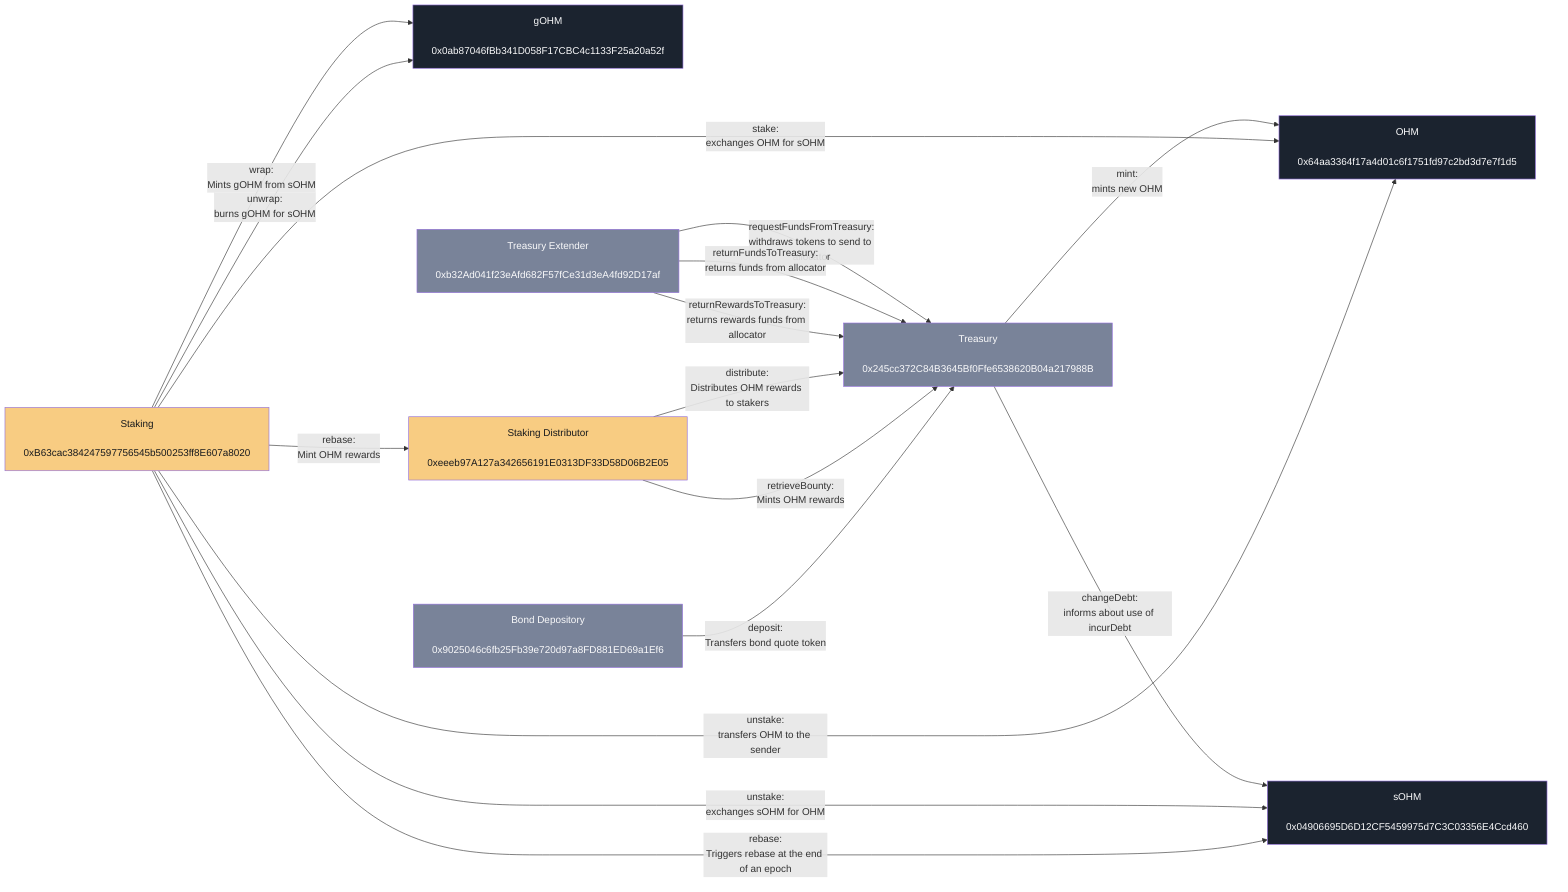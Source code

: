 flowchart LR
%%{init:{'flowchart':{'nodeSpacing': 200}}}%%
%% TODO it would be nice to extract the contract addresses into variables (if supported)
%% Nodes
    Staking[Staking<br><br>0xB63cac384247597756545b500253ff8E607a8020]:::gold
    OHM[OHM<br><br>0x64aa3364f17a4d01c6f1751fd97c2bd3d7e7f1d5]:::dark
    sOHM[sOHM<br><br>0x04906695D6D12CF5459975d7C3C03356E4Ccd460]:::dark
    gOHM[gOHM<br><br>0x0ab87046fBb341D058F17CBC4c1133F25a20a52f]:::dark
    StakingDistributor[Staking Distributor<br><br>0xeeeb97A127a342656191E0313DF33D58D06B2E05]:::gold
    BondDepository[Bond Depository<br><br>0x9025046c6fb25Fb39e720d97a8FD881ED69a1Ef6]:::blue
    Treasury[Treasury<br><br>0x245cc372C84B3645Bf0Ffe6538620B04a217988B]:::blue
    TreasuryExtender[Treasury Extender<br><br>0xb32Ad041f23eAfd682F57fCe31d3eA4fd92D17af]:::blue
%% Click Handlers
    click Staking "https://etherscan.io/address/0xB63cac384247597756545b500253ff8E607a8020" _blank
    click OHM "https://etherscan.io/address/0x64aa3364f17a4d01c6f1751fd97c2bd3d7e7f1d5" _blank
    click sOHM "https://etherscan.io/address/0x04906695D6D12CF5459975d7C3C03356E4Ccd460" _blank
    click gOHM "https://etherscan.io/address/0x0ab87046fBb341D058F17CBC4c1133F25a20a52f" _blank
    click StakingDistributor "https://etherscan.io/address/0xeeeb97A127a342656191E0313DF33D58D06B2E05" _blank
    click BondDepository "https://etherscan.io/address/0x9025046c6fb25Fb39e720d97a8FD881ED69a1Ef6" _blank
    click Treasury "https://etherscan.io/address/0x245cc372C84B3645Bf0Ffe6538620B04a217988B" _blank
    click TreasuryExtender "https://etherscan.io/address/0xb32Ad041f23eAfd682F57fCe31d3eA4fd92D17af" _blank
%% Links
    Treasury-->|mint:<br />mints new OHM|OHM
    Treasury-->|changeDebt:<br />informs about use of incurDebt|sOHM
    TreasuryExtender-->|requestFundsFromTreasury:<br />withdraws tokens to send to allocator|Treasury
    TreasuryExtender-->|returnFundsToTreasury:<br />returns funds from allocator|Treasury
    TreasuryExtender-->|returnRewardsToTreasury:<br />returns rewards funds from allocator|Treasury
    Staking-->|stake:<br />exchanges OHM for sOHM|OHM
    Staking-->|unstake:<br />transfers OHM to the sender|OHM
    Staking-->|unstake:<br />exchanges sOHM for OHM|sOHM
    Staking-->|wrap:<br />Mints gOHM from sOHM|gOHM
    Staking-->|unwrap:<br />burns gOHM for sOHM|gOHM
    Staking-->|rebase:<br />Triggers rebase at the end of an epoch|sOHM
    Staking-->|rebase:<br />Mint OHM rewards|StakingDistributor
    StakingDistributor-->|distribute:<br />Distributes OHM rewards to stakers|Treasury
    StakingDistributor-->|retrieveBounty:<br />Mints OHM rewards|Treasury
    BondDepository-->|deposit:<br />Transfers bond quote token|Treasury
%% Styling Definitions
    classDef blue fill:#798399,color:#fafafb;
    classDef dark fill:#1b232f,color:#fafafb;
    classDef gold fill:#f8cc82,color:#181a1d;